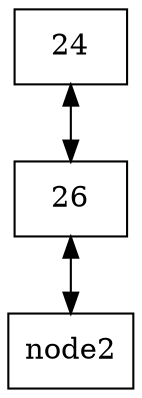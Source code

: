 digraph G {
	node [shape=record];
	node0 [label="24"];
	node1 [label="26"];
	node0 -> node1 [dir=both];
	node1 -> node2 [dir=both];
}
